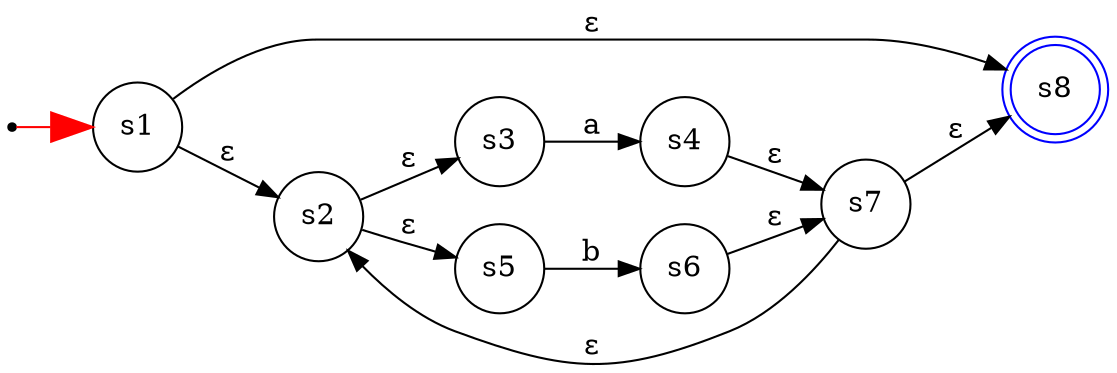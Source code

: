 digraph nondeterministic_finite_state_machine {
	rankdir=LR
	node [color=blue shape=doublecircle]
	s8
	node [color=black shape=circle]
	s1 -> s2 [label="ε"]
	s1 -> s8 [label="ε"]
	s7 -> s8 [label="ε"]
	s7 -> s2 [label="ε"]
	s2 -> s3 [label="ε"]
	s2 -> s5 [label="ε"]
	s4 -> s7 [label="ε"]
	s6 -> s7 [label="ε"]
	s3 -> s4 [label=a]
	s5 -> s6 [label=b]
	node [shape=point]
	"" -> s1 [arrowsize=2 color=red]
}
